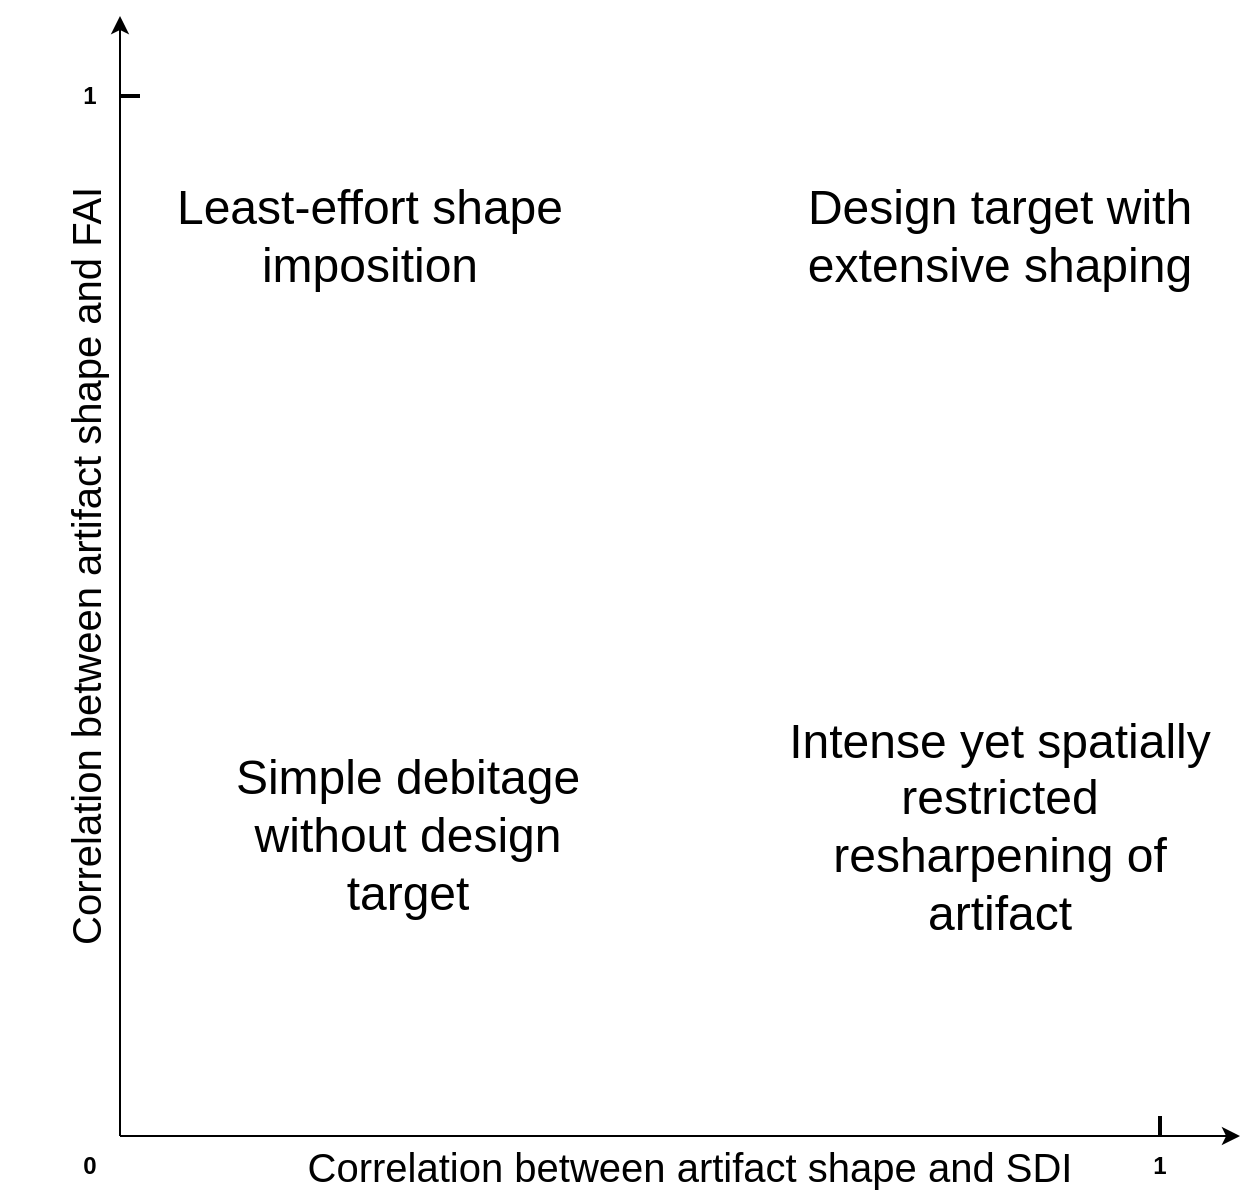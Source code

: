 <mxfile version="21.6.6" type="device">
  <diagram name="Page-1" id="zy3QG7SxjITU4vsX3vyQ">
    <mxGraphModel dx="1038" dy="685" grid="1" gridSize="10" guides="1" tooltips="1" connect="1" arrows="1" fold="1" page="1" pageScale="1" pageWidth="827" pageHeight="1169" math="0" shadow="0">
      <root>
        <mxCell id="0" />
        <mxCell id="1" parent="0" />
        <mxCell id="9AX2jgZdTcdqPwkI_riJ-15" value="&lt;font size=&quot;1&quot; style=&quot;&quot;&gt;&lt;b style=&quot;font-size: 12px;&quot;&gt;1&lt;/b&gt;&lt;/font&gt;" style="text;strokeColor=none;fillColor=none;align=center;verticalAlign=middle;spacingLeft=4;spacingRight=4;overflow=hidden;points=[[0,0.5],[1,0.5]];portConstraint=eastwest;rotatable=0;whiteSpace=wrap;html=1;fontSize=8;" parent="1" vertex="1">
          <mxGeometry x="640" y="760" width="80" height="30" as="geometry" />
        </mxCell>
        <mxCell id="9AX2jgZdTcdqPwkI_riJ-1" value="" style="endArrow=classic;html=1;rounded=0;" parent="1" edge="1">
          <mxGeometry width="50" height="50" relative="1" as="geometry">
            <mxPoint x="160" y="760" as="sourcePoint" />
            <mxPoint x="720" y="760" as="targetPoint" />
          </mxGeometry>
        </mxCell>
        <mxCell id="9AX2jgZdTcdqPwkI_riJ-2" value="" style="endArrow=classic;html=1;rounded=0;" parent="1" edge="1">
          <mxGeometry width="50" height="50" relative="1" as="geometry">
            <mxPoint x="160" y="760" as="sourcePoint" />
            <mxPoint x="160" y="200" as="targetPoint" />
          </mxGeometry>
        </mxCell>
        <mxCell id="9AX2jgZdTcdqPwkI_riJ-4" value="&lt;font style=&quot;font-size: 20px;&quot;&gt;Correlation between artifact shape and SDI&lt;/font&gt;" style="text;html=1;strokeColor=none;fillColor=none;align=center;verticalAlign=middle;whiteSpace=wrap;rounded=0;" parent="1" vertex="1">
          <mxGeometry x="240" y="760" width="410" height="30" as="geometry" />
        </mxCell>
        <mxCell id="9AX2jgZdTcdqPwkI_riJ-5" value="&lt;font style=&quot;font-size: 20px;&quot;&gt;Correlation between artifact shape and FAI&lt;/font&gt;" style="text;strokeColor=none;fillColor=none;align=left;verticalAlign=middle;spacingLeft=4;spacingRight=4;overflow=hidden;points=[[0,0.5],[1,0.5]];portConstraint=eastwest;rotatable=0;whiteSpace=wrap;html=1;direction=south;horizontal=0;" parent="1" vertex="1">
          <mxGeometry x="110" y="280" width="65" height="390" as="geometry" />
        </mxCell>
        <mxCell id="9AX2jgZdTcdqPwkI_riJ-7" value="&lt;p style=&quot;margin-top: 0pt; margin-bottom: 0pt; margin-left: 0in; direction: ltr; unicode-bidi: embed; word-break: normal;&quot;&gt;&lt;font style=&quot;font-size: 24px;&quot;&gt;Design target with extensive shaping&lt;/font&gt;&lt;/p&gt;" style="text;html=1;strokeColor=none;fillColor=none;align=center;verticalAlign=middle;whiteSpace=wrap;rounded=0;" parent="1" vertex="1">
          <mxGeometry x="490" y="250" width="220" height="120" as="geometry" />
        </mxCell>
        <mxCell id="9AX2jgZdTcdqPwkI_riJ-8" value="&lt;p style=&quot;margin-top: 0pt; margin-bottom: 0pt; margin-left: 0in; direction: ltr; unicode-bidi: embed; word-break: normal; font-size: 24px;&quot;&gt;&lt;font style=&quot;font-size: 24px;&quot;&gt;Intense yet spatially restricted resharpening of artifact&lt;/font&gt;&lt;/p&gt;&lt;div style=&quot;font-size: 24px;&quot;&gt;&lt;br&gt;&lt;/div&gt;" style="text;html=1;strokeColor=none;fillColor=none;align=center;verticalAlign=middle;whiteSpace=wrap;rounded=0;" parent="1" vertex="1">
          <mxGeometry x="490" y="560" width="220" height="120" as="geometry" />
        </mxCell>
        <mxCell id="9AX2jgZdTcdqPwkI_riJ-9" value="&lt;p style=&quot;margin-top: 0pt; margin-bottom: 0pt; margin-left: 0in; direction: ltr; unicode-bidi: embed; word-break: normal;&quot;&gt;&lt;span style=&quot;font-size: 24px;&quot;&gt;Least-effort shape imposition&lt;/span&gt;&lt;/p&gt;" style="text;html=1;strokeColor=none;fillColor=none;align=center;verticalAlign=middle;whiteSpace=wrap;rounded=0;" parent="1" vertex="1">
          <mxGeometry x="175" y="250" width="220" height="120" as="geometry" />
        </mxCell>
        <mxCell id="9AX2jgZdTcdqPwkI_riJ-10" value="&lt;p style=&quot;margin-top: 0pt; margin-bottom: 0pt; margin-left: 0in; direction: ltr; unicode-bidi: embed; word-break: normal;&quot;&gt;&lt;span style=&quot;font-size: 24px;&quot;&gt;Simple debitage without design target&lt;/span&gt;&lt;/p&gt;" style="text;html=1;strokeColor=none;fillColor=none;align=center;verticalAlign=middle;whiteSpace=wrap;rounded=0;" parent="1" vertex="1">
          <mxGeometry x="194" y="550" width="220" height="120" as="geometry" />
        </mxCell>
        <mxCell id="9AX2jgZdTcdqPwkI_riJ-11" value="" style="endArrow=none;html=1;rounded=0;" parent="1" edge="1">
          <mxGeometry width="50" height="50" relative="1" as="geometry">
            <mxPoint x="680" y="760" as="sourcePoint" />
            <mxPoint x="680" y="760" as="targetPoint" />
          </mxGeometry>
        </mxCell>
        <mxCell id="9AX2jgZdTcdqPwkI_riJ-14" value="" style="endArrow=none;html=1;rounded=0;strokeWidth=2;" parent="1" edge="1">
          <mxGeometry width="50" height="50" relative="1" as="geometry">
            <mxPoint x="680" y="760" as="sourcePoint" />
            <mxPoint x="680" y="750" as="targetPoint" />
          </mxGeometry>
        </mxCell>
        <mxCell id="9AX2jgZdTcdqPwkI_riJ-16" value="" style="endArrow=none;html=1;rounded=0;strokeWidth=2;" parent="1" edge="1">
          <mxGeometry width="50" height="50" relative="1" as="geometry">
            <mxPoint x="160" y="240" as="sourcePoint" />
            <mxPoint x="170" y="240" as="targetPoint" />
          </mxGeometry>
        </mxCell>
        <mxCell id="9AX2jgZdTcdqPwkI_riJ-17" value="&lt;font style=&quot;font-size: 12px;&quot;&gt;&lt;b style=&quot;font-size: 12px;&quot;&gt;1&lt;/b&gt;&lt;/font&gt;" style="text;strokeColor=none;fillColor=none;align=center;verticalAlign=middle;spacingLeft=4;spacingRight=4;overflow=hidden;points=[[0,0.5],[1,0.5]];portConstraint=eastwest;rotatable=0;whiteSpace=wrap;html=1;fontSize=12;" parent="1" vertex="1">
          <mxGeometry x="100" y="220" width="90" height="40" as="geometry" />
        </mxCell>
        <mxCell id="GauUaJrVZRhvqCpimutj-1" value="&lt;font size=&quot;1&quot; style=&quot;&quot;&gt;&lt;b style=&quot;font-size: 12px;&quot;&gt;0&lt;/b&gt;&lt;/font&gt;" style="text;strokeColor=none;fillColor=none;align=center;verticalAlign=middle;spacingLeft=4;spacingRight=4;overflow=hidden;points=[[0,0.5],[1,0.5]];portConstraint=eastwest;rotatable=0;whiteSpace=wrap;html=1;fontSize=8;" vertex="1" parent="1">
          <mxGeometry x="105" y="760" width="80" height="30" as="geometry" />
        </mxCell>
      </root>
    </mxGraphModel>
  </diagram>
</mxfile>
